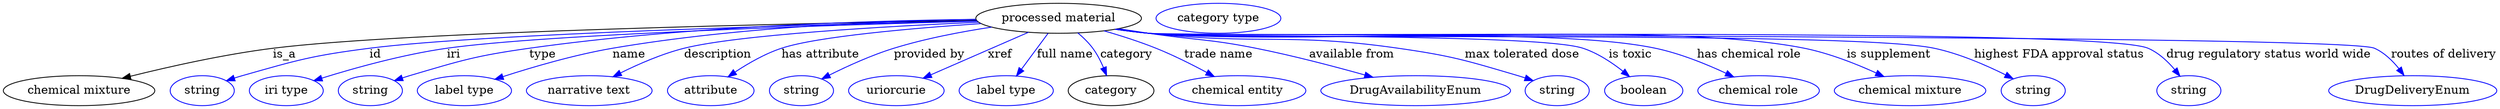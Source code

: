 digraph {
	graph [bb="0,0,2991,123"];
	node [label="\N"];
	"processed material"	[height=0.5,
		label="processed material",
		pos="1265,105",
		width=2.7623];
	"chemical mixture"	[height=0.5,
		pos="90.992,18",
		width=2.5276];
	"processed material" -> "chemical mixture"	[label=is_a,
		lp="336.99,61.5",
		pos="e,142.61,32.845 1166.2,102.52 958.75,99.056 483.65,89.139 322.99,69 264.53,61.671 198.98,46.928 152.52,35.34"];
	id	[color=blue,
		height=0.5,
		label=string,
		pos="237.99,18",
		width=1.0652];
	"processed material" -> id	[color=blue,
		label=id,
		lp="445.99,61.5",
		pos="e,266.99,29.941 1166.7,101.93 979.2,97.639 576.91,86.665 438.99,69 369.99,60.162 352.92,54.984 285.99,36 282.89,35.119 279.69,34.144 \
276.5,33.12",
		style=solid];
	iri	[color=blue,
		height=0.5,
		label="iri type",
		pos="338.99,18",
		width=1.2277];
	"processed material" -> iri	[color=blue,
		label=iri,
		lp="539.99,61.5",
		pos="e,372,29.995 1167.2,101.58 996.64,96.984 651.68,85.915 531.99,69 479.45,61.574 420.63,45.112 381.89,33.099",
		style=solid];
	type	[color=blue,
		height=0.5,
		label=string,
		pos="439.99,18",
		width=1.0652];
	"processed material" -> type	[color=blue,
		label=type,
		lp="646.99,61.5",
		pos="e,468.64,29.989 1165.6,103.73 1040.4,102.19 818.74,95.498 630.99,69 565.98,59.824 549.98,54.534 486.99,36 484.09,35.146 481.1,34.209 \
478.11,33.227",
		style=solid];
	name	[color=blue,
		height=0.5,
		label="label type",
		pos="552.99,18",
		width=1.5707];
	"processed material" -> name	[color=blue,
		label=name,
		lp="750.99,61.5",
		pos="e,589.64,31.72 1165.4,103.65 1057.5,101.83 880.94,94.686 730.99,69 685.44,61.198 634.83,46.359 599.26,34.864",
		style=solid];
	description	[color=blue,
		height=0.5,
		label="narrative text",
		pos="702.99,18",
		width=2.0943];
	"processed material" -> description	[color=blue,
		label=description,
		lp="856.49,61.5",
		pos="e,731.29,34.756 1168.8,100.31 1057.3,95.36 880.43,85.261 815.99,69 789.72,62.37 761.86,50.111 740.38,39.391",
		style=solid];
	"has attribute"	[color=blue,
		height=0.5,
		label=attribute,
		pos="847.99,18",
		width=1.4443];
	"processed material" -> "has attribute"	[color=blue,
		label="has attribute",
		lp="978.99,61.5",
		pos="e,868.5,34.672 1171.6,98.669 1088.9,93.136 974.95,83.275 931.99,69 912.47,62.513 892.6,50.96 877.09,40.592",
		style=solid];
	"provided by"	[color=blue,
		height=0.5,
		label=string,
		pos="955.99,18",
		width=1.0652];
	"processed material" -> "provided by"	[color=blue,
		label="provided by",
		lp="1109.5,61.5",
		pos="e,980.43,32.142 1184.4,94.391 1148.1,88.877 1104.9,80.674 1067,69 1040.1,60.7 1011.1,47.49 989.5,36.732",
		style=solid];
	xref	[color=blue,
		height=0.5,
		label=uriorcurie,
		pos="1070,18",
		width=1.5887];
	"processed material" -> xref	[color=blue,
		label=xref,
		lp="1194.5,61.5",
		pos="e,1102.1,33.013 1228.8,88.211 1195.5,73.729 1146.4,52.289 1111.6,37.115",
		style=solid];
	"full name"	[color=blue,
		height=0.5,
		label="label type",
		pos="1202,18",
		width=1.5707];
	"processed material" -> "full name"	[color=blue,
		label="full name",
		lp="1272.5,61.5",
		pos="e,1214.3,35.672 1252.3,86.915 1248.1,81.219 1243.3,74.837 1239,69 1232.9,60.846 1226.4,51.939 1220.4,43.931",
		style=solid];
	category	[height=0.5,
		pos="1328,18",
		width=1.4263];
	"processed material" -> category	[color=blue,
		label=category,
		lp="1346.5,61.5",
		pos="e,1322.6,36.224 1288,87.462 1294.4,82.092 1301,75.759 1306,69 1311.2,61.966 1315.5,53.494 1318.9,45.539",
		style=solid];
	"trade name"	[color=blue,
		height=0.5,
		label="chemical entity",
		pos="1479,18",
		width=2.2748];
	"processed material" -> "trade name"	[color=blue,
		label="trade name",
		lp="1456,61.5",
		pos="e,1451.2,35.075 1319.6,89.937 1339.5,84.216 1362,77.048 1382,69 1402.5,60.734 1424.5,49.618 1442.3,39.966",
		style=solid];
	"available from"	[color=blue,
		height=0.5,
		label=DrugAvailabilityEnum,
		pos="1693,18",
		width=3.1594];
	"processed material" -> "available from"	[color=blue,
		label="available from",
		lp="1616.5,61.5",
		pos="e,1641.6,34.098 1337,92.496 1349,90.626 1361.4,88.734 1373,87 1429.8,78.533 1444.7,80.257 1501,69 1545.2,60.171 1594.3,47.31 1631.9,\
36.842",
		style=solid];
	"max tolerated dose"	[color=blue,
		height=0.5,
		label=string,
		pos="1863,18",
		width=1.0652];
	"processed material" -> "max tolerated dose"	[color=blue,
		label="max tolerated dose",
		lp="1821,61.5",
		pos="e,1834.3,29.989 1334.3,92.085 1347.1,90.164 1360.4,88.362 1373,87 1505.3,72.633 1540.2,87.933 1672,69 1737,59.662 1753,54.534 1816,\
36 1818.9,35.146 1821.9,34.209 1824.9,33.227",
		style=solid];
	"is toxic"	[color=blue,
		height=0.5,
		label=boolean,
		pos="1966,18",
		width=1.2999];
	"processed material" -> "is toxic"	[color=blue,
		label="is toxic",
		lp="1950,61.5",
		pos="e,1949.2,34.881 1333.7,91.906 1346.7,89.978 1360.2,88.22 1373,87 1430.7,81.486 1839,87.263 1894,69 1911.3,63.253 1928.2,51.94 1941.2,\
41.527",
		style=solid];
	"has chemical role"	[color=blue,
		height=0.5,
		label="chemical role",
		pos="2104,18",
		width=2.022];
	"processed material" -> "has chemical role"	[color=blue,
		label="has chemical role",
		lp="2092.5,61.5",
		pos="e,2074.1,34.549 1333.4,91.898 1346.5,89.958 1360.1,88.197 1373,87 1507.4,74.483 1847.9,96.665 1980,69 2009.6,62.804 2041.1,49.975 \
2065,38.863",
		style=solid];
	"is supplement"	[color=blue,
		height=0.5,
		label="chemical mixture",
		pos="2286,18",
		width=2.5276];
	"processed material" -> "is supplement"	[color=blue,
		label="is supplement",
		lp="2260.5,61.5",
		pos="e,2254.6,34.973 1333.1,91.871 1346.3,89.92 1360,88.162 1373,87 1547,71.382 1987.7,103.54 2159,69 2188.9,62.963 2220.9,50.33 2245.3,\
39.274",
		style=solid];
	"highest FDA approval status"	[color=blue,
		height=0.5,
		label=string,
		pos="2433,18",
		width=1.0652];
	"processed material" -> "highest FDA approval status"	[color=blue,
		label="highest FDA approval status",
		lp="2464.5,61.5",
		pos="e,2409,32.383 1333.1,91.831 1346.3,89.884 1360,88.138 1373,87 1477.3,77.84 2212.6,90.818 2315,69 2345,62.601 2377,48.574 2400,37.001",
		style=solid];
	"drug regulatory status world wide"	[color=blue,
		height=0.5,
		label=string,
		pos="2621,18",
		width=1.0652];
	"processed material" -> "drug regulatory status world wide"	[color=blue,
		label="drug regulatory status world wide",
		lp="2717,61.5",
		pos="e,2610,35.382 1332.8,91.831 1346.1,89.87 1359.9,88.119 1373,87 1439.3,81.311 2509.7,94.934 2571,69 2583.7,63.619 2594.9,53.312 2603.5,\
43.447",
		style=solid];
	"routes of delivery"	[color=blue,
		height=0.5,
		label=DrugDeliveryEnum,
		pos="2890,18",
		width=2.7984];
	"processed material" -> "routes of delivery"	[color=blue,
		label="routes of delivery",
		lp="2927.5,61.5",
		pos="e,2879.5,36.35 1332.8,91.802 1346.1,89.844 1359.9,88.101 1373,87 1413.7,83.564 2806.7,85.649 2844,69 2855.7,63.796 2865.7,54.049 \
2873.4,44.533",
		style=solid];
	"named thing_category"	[color=blue,
		height=0.5,
		label="category type",
		pos="1457,105",
		width=2.0762];
}
